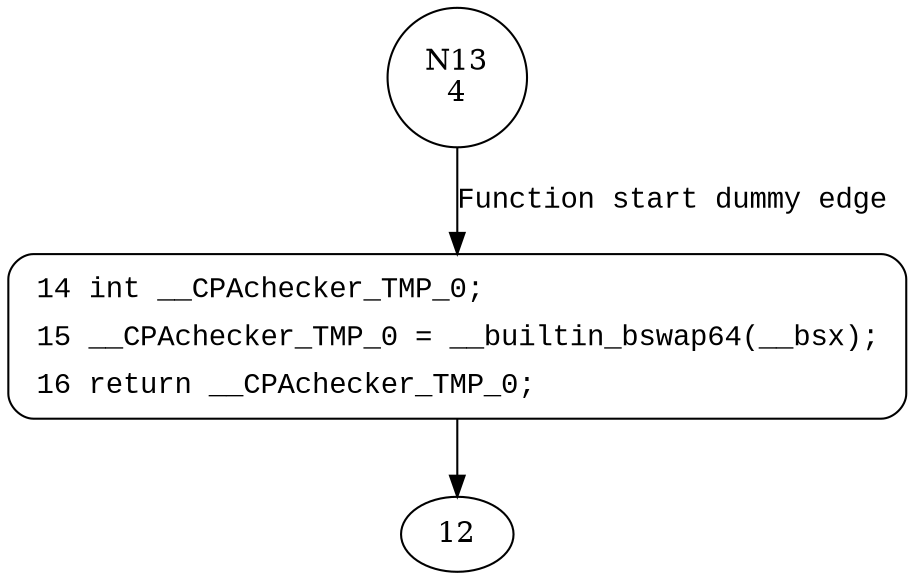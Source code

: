 digraph __bswap_64 {
13 [shape="circle" label="N13\n4"]
14 [shape="circle" label="N14\n3"]
14 [style="filled,bold" penwidth="1" fillcolor="white" fontname="Courier New" shape="Mrecord" label=<<table border="0" cellborder="0" cellpadding="3" bgcolor="white"><tr><td align="right">14</td><td align="left">int __CPAchecker_TMP_0;</td></tr><tr><td align="right">15</td><td align="left">__CPAchecker_TMP_0 = __builtin_bswap64(__bsx);</td></tr><tr><td align="right">16</td><td align="left">return __CPAchecker_TMP_0;</td></tr></table>>]
14 -> 12[label=""]
13 -> 14 [label="Function start dummy edge" fontname="Courier New"]
}